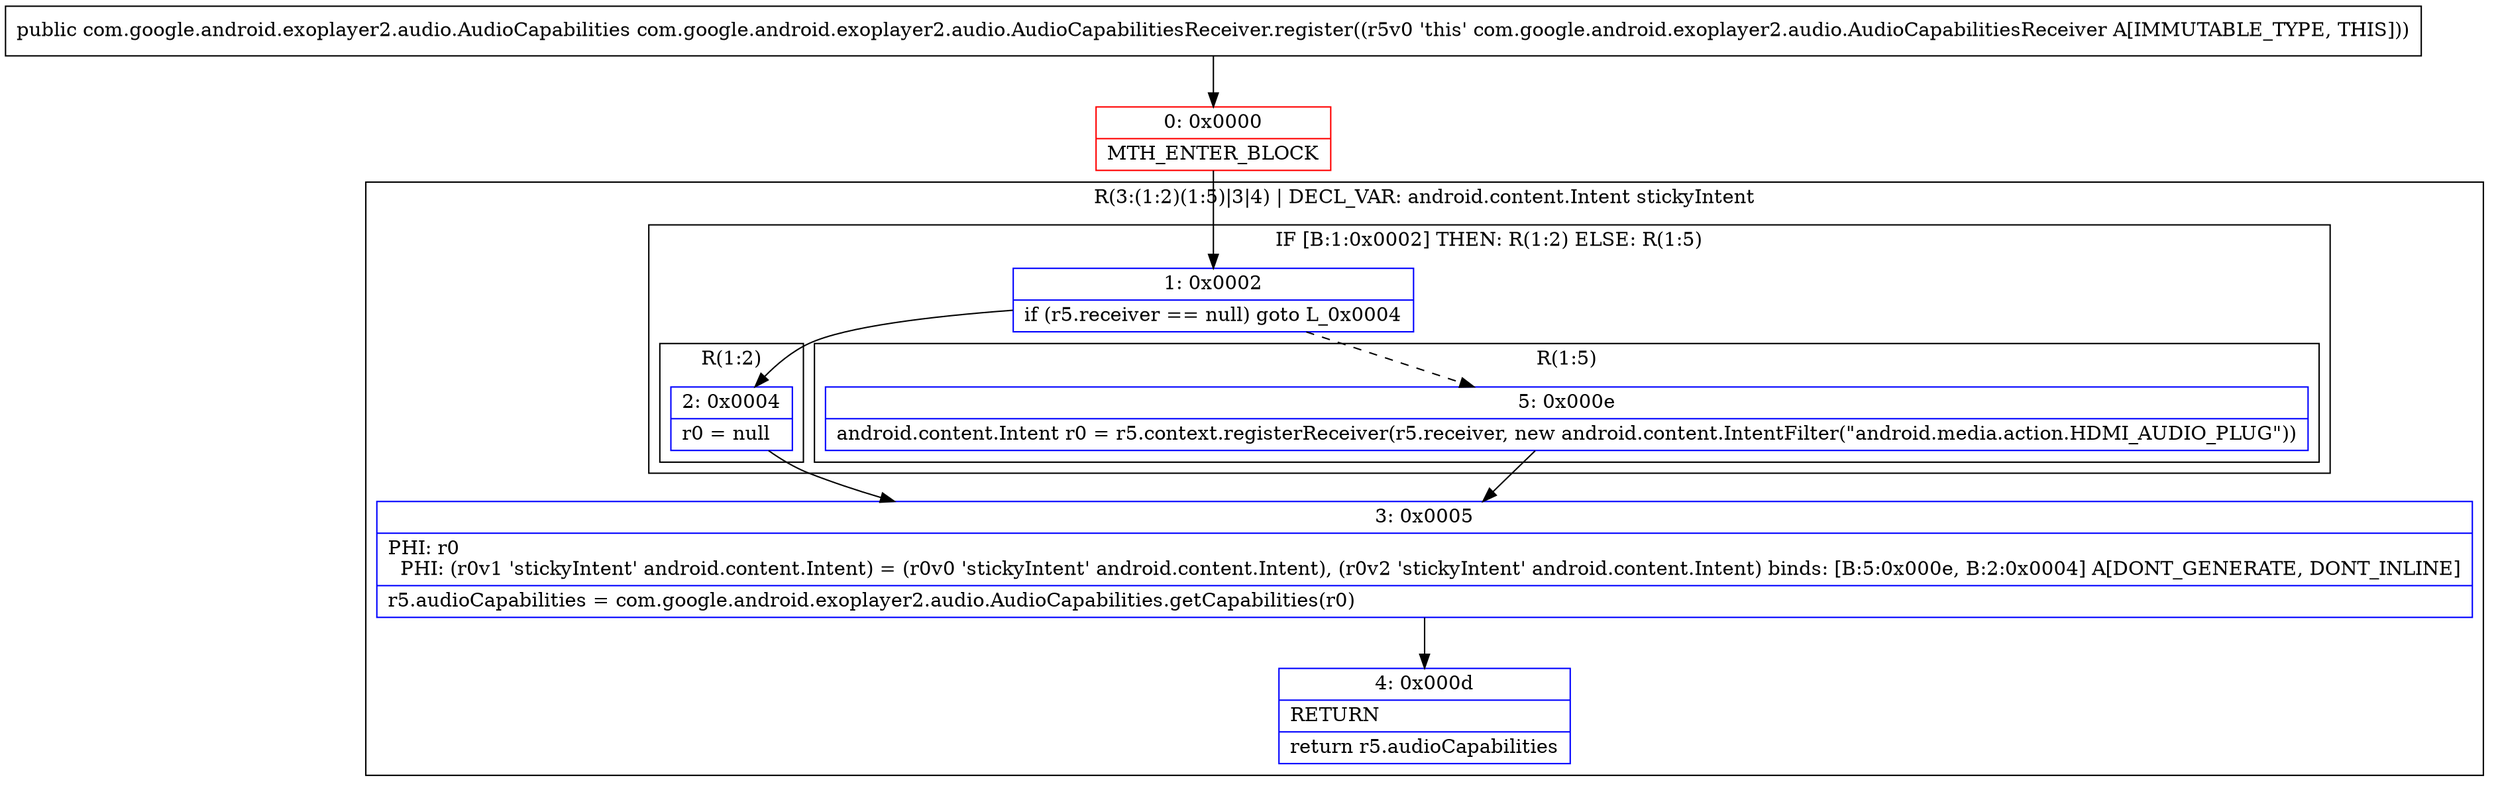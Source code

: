 digraph "CFG forcom.google.android.exoplayer2.audio.AudioCapabilitiesReceiver.register()Lcom\/google\/android\/exoplayer2\/audio\/AudioCapabilities;" {
subgraph cluster_Region_987746241 {
label = "R(3:(1:2)(1:5)|3|4) | DECL_VAR: android.content.Intent stickyIntent\l";
node [shape=record,color=blue];
subgraph cluster_IfRegion_1199523562 {
label = "IF [B:1:0x0002] THEN: R(1:2) ELSE: R(1:5)";
node [shape=record,color=blue];
Node_1 [shape=record,label="{1\:\ 0x0002|if (r5.receiver == null) goto L_0x0004\l}"];
subgraph cluster_Region_728753936 {
label = "R(1:2)";
node [shape=record,color=blue];
Node_2 [shape=record,label="{2\:\ 0x0004|r0 = null\l}"];
}
subgraph cluster_Region_1817902854 {
label = "R(1:5)";
node [shape=record,color=blue];
Node_5 [shape=record,label="{5\:\ 0x000e|android.content.Intent r0 = r5.context.registerReceiver(r5.receiver, new android.content.IntentFilter(\"android.media.action.HDMI_AUDIO_PLUG\"))\l}"];
}
}
Node_3 [shape=record,label="{3\:\ 0x0005|PHI: r0 \l  PHI: (r0v1 'stickyIntent' android.content.Intent) = (r0v0 'stickyIntent' android.content.Intent), (r0v2 'stickyIntent' android.content.Intent) binds: [B:5:0x000e, B:2:0x0004] A[DONT_GENERATE, DONT_INLINE]\l|r5.audioCapabilities = com.google.android.exoplayer2.audio.AudioCapabilities.getCapabilities(r0)\l}"];
Node_4 [shape=record,label="{4\:\ 0x000d|RETURN\l|return r5.audioCapabilities\l}"];
}
Node_0 [shape=record,color=red,label="{0\:\ 0x0000|MTH_ENTER_BLOCK\l}"];
MethodNode[shape=record,label="{public com.google.android.exoplayer2.audio.AudioCapabilities com.google.android.exoplayer2.audio.AudioCapabilitiesReceiver.register((r5v0 'this' com.google.android.exoplayer2.audio.AudioCapabilitiesReceiver A[IMMUTABLE_TYPE, THIS])) }"];
MethodNode -> Node_0;
Node_1 -> Node_2;
Node_1 -> Node_5[style=dashed];
Node_2 -> Node_3;
Node_5 -> Node_3;
Node_3 -> Node_4;
Node_0 -> Node_1;
}

